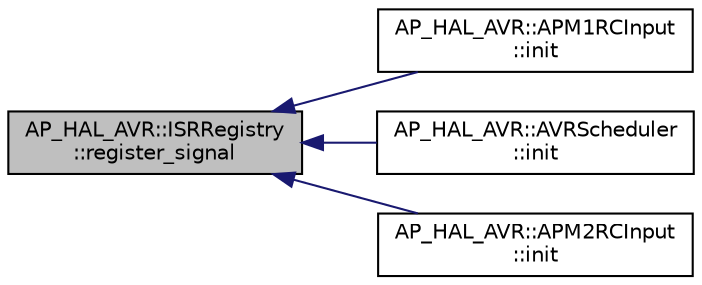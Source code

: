 digraph "AP_HAL_AVR::ISRRegistry::register_signal"
{
 // INTERACTIVE_SVG=YES
  edge [fontname="Helvetica",fontsize="10",labelfontname="Helvetica",labelfontsize="10"];
  node [fontname="Helvetica",fontsize="10",shape=record];
  rankdir="LR";
  Node1 [label="AP_HAL_AVR::ISRRegistry\l::register_signal",height=0.2,width=0.4,color="black", fillcolor="grey75", style="filled" fontcolor="black"];
  Node1 -> Node2 [dir="back",color="midnightblue",fontsize="10",style="solid",fontname="Helvetica"];
  Node2 [label="AP_HAL_AVR::APM1RCInput\l::init",height=0.2,width=0.4,color="black", fillcolor="white", style="filled",URL="$classAP__HAL__AVR_1_1APM1RCInput.html#af10c794dd4f65a5795267637ece9f873"];
  Node1 -> Node3 [dir="back",color="midnightblue",fontsize="10",style="solid",fontname="Helvetica"];
  Node3 [label="AP_HAL_AVR::AVRScheduler\l::init",height=0.2,width=0.4,color="black", fillcolor="white", style="filled",URL="$classAP__HAL__AVR_1_1AVRScheduler.html#a27b893d5b82c5b004d16836fcea36220"];
  Node1 -> Node4 [dir="back",color="midnightblue",fontsize="10",style="solid",fontname="Helvetica"];
  Node4 [label="AP_HAL_AVR::APM2RCInput\l::init",height=0.2,width=0.4,color="black", fillcolor="white", style="filled",URL="$classAP__HAL__AVR_1_1APM2RCInput.html#a1e1a5061cb6f1b7f5f3662f0b5339adf"];
}
